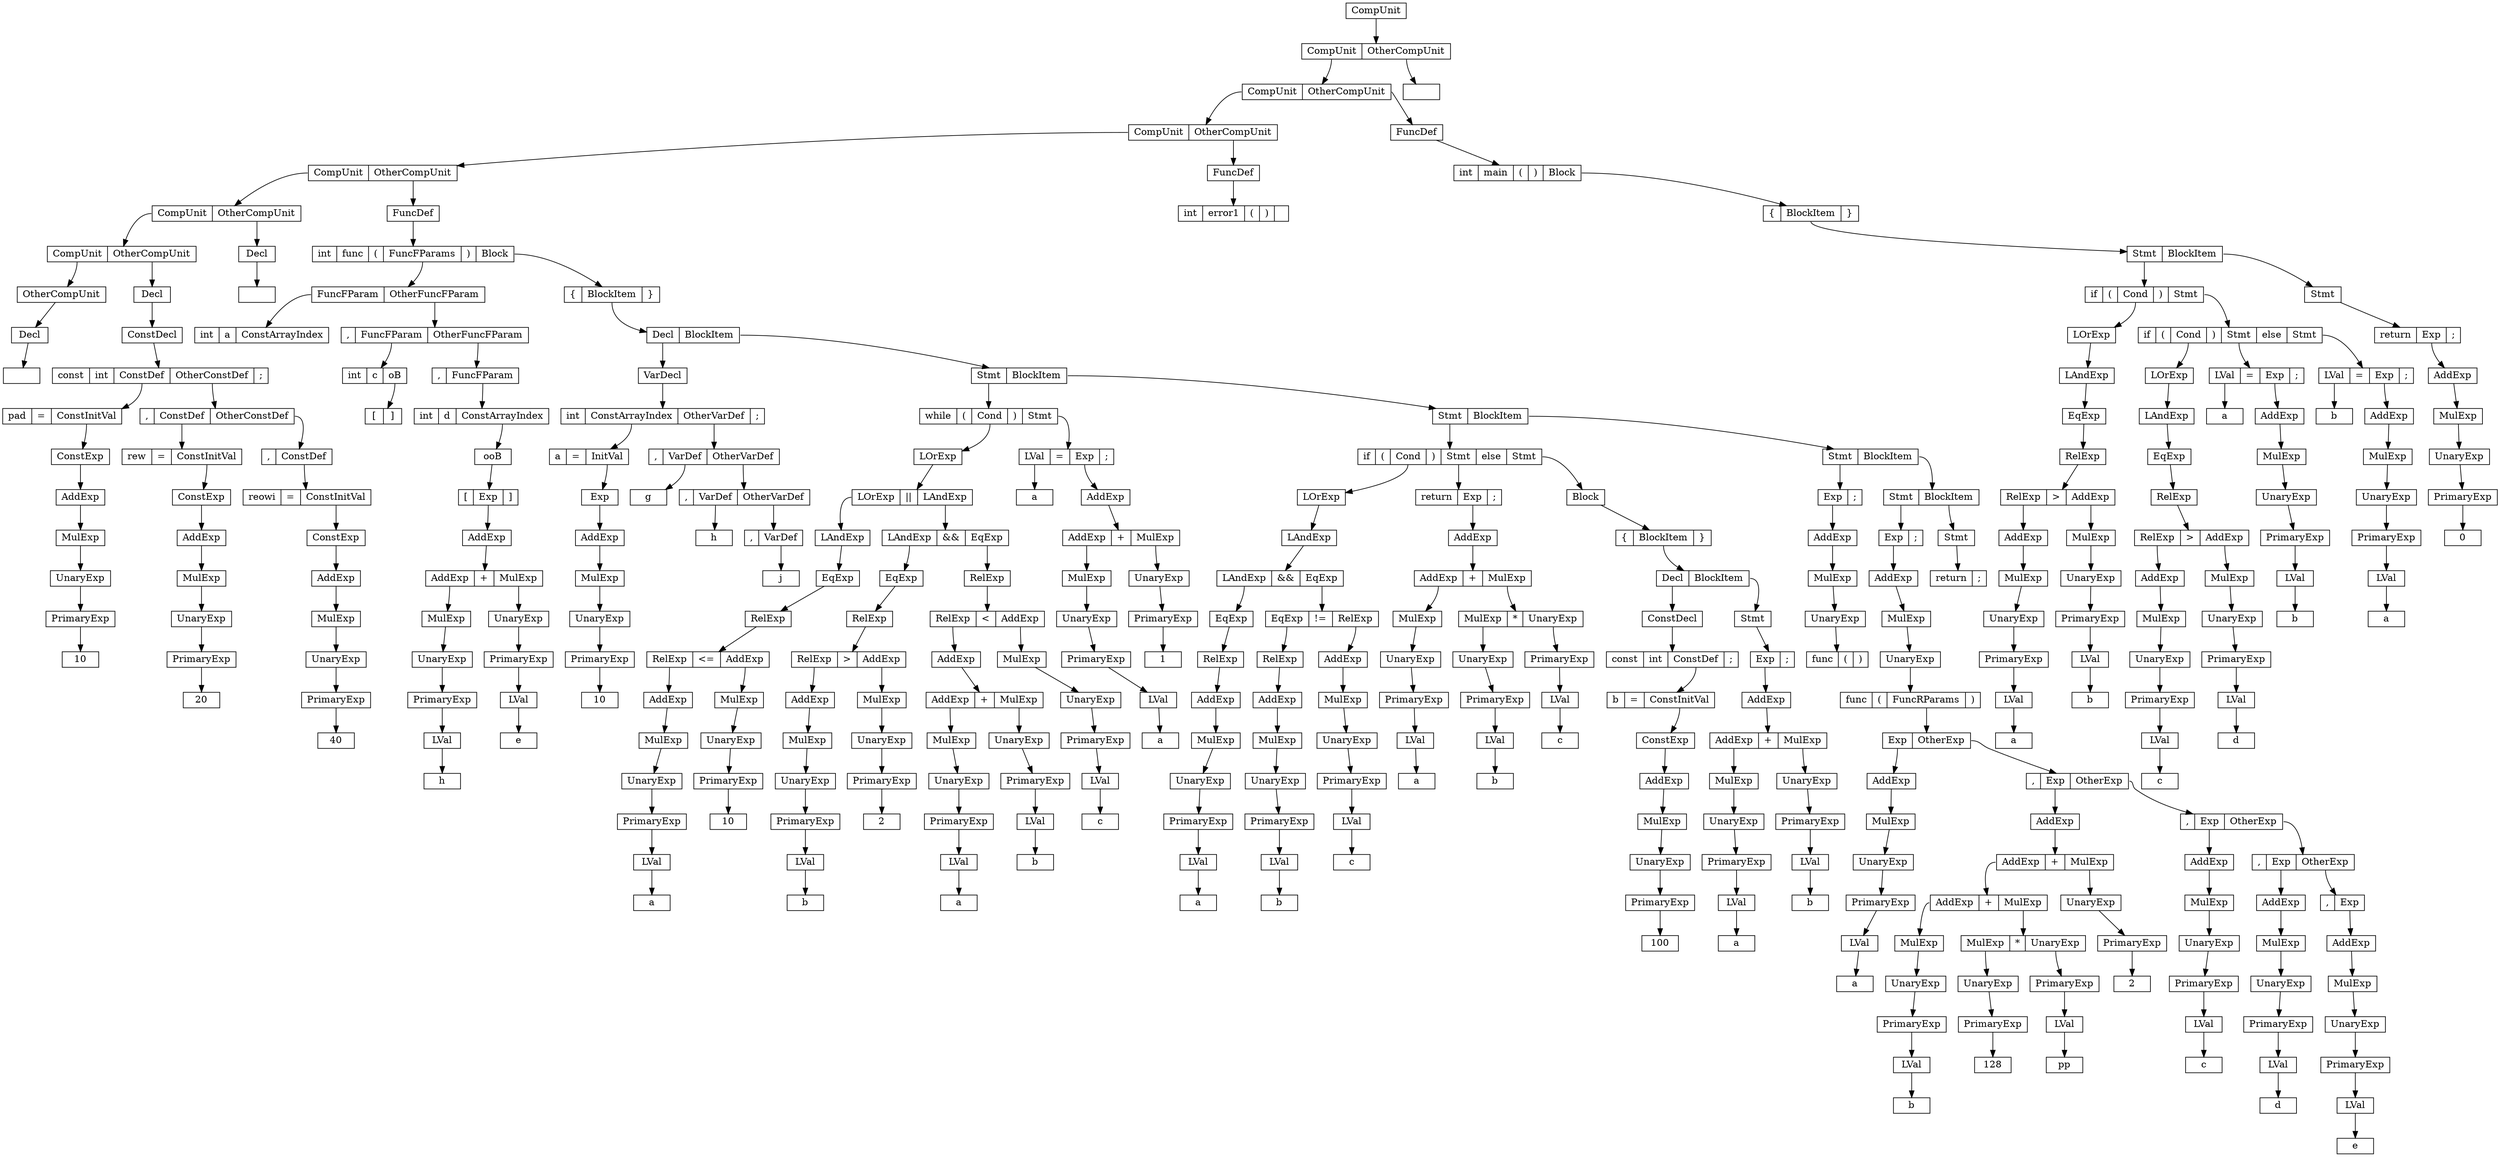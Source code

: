 digraph " "{
node [shape = record,height=.1]
node0[label = "<f0> CompUnit"];
node1[label = "<f0> CompUnit|<f1> OtherCompUnit"];
"node0":f0->"node1";
node2[label = "<f0> CompUnit|<f1> OtherCompUnit"];
"node1":f0->"node2";
node3[label = "<f0> CompUnit|<f1> OtherCompUnit"];
"node2":f0->"node3";
node4[label = "<f0> CompUnit|<f1> OtherCompUnit"];
"node3":f0->"node4";
node5[label = "<f0> CompUnit|<f1> OtherCompUnit"];
"node4":f0->"node5";
node6[label = "<f0> CompUnit|<f1> OtherCompUnit"];
"node5":f0->"node6";
node7[label = "<f0> OtherCompUnit"];
"node6":f0->"node7";
node8[label = "<f0> Decl"];
"node7":f0->"node8";
node9[label = "<f0> "];
"node8":f0->"node9";
node10[label = "<f0> Decl"];
"node6":f1->"node10";
node11[label = "<f0> ConstDecl"];
"node10":f0->"node11";
node12[label = "<f0> const|<f1> int|<f2> ConstDef|<f3> OtherConstDef|<f4> \;"];
"node11":f0->"node12";
node13[label = "<f0> pad|<f1> \=|<f2> ConstInitVal"];
"node12":f2->"node13";
node14[label = "<f0> ConstExp"];
"node13":f2->"node14";
node15[label = "<f0> AddExp"];
"node14":f0->"node15";
node16[label = "<f0> MulExp"];
"node15":f0->"node16";
node17[label = "<f0> UnaryExp"];
"node16":f0->"node17";
node18[label = "<f0> PrimaryExp"];
"node17":f0->"node18";
node19[label = "<f0> 10"];
"node18":f0->"node19";
node20[label = "<f0> \,|<f1> ConstDef|<f2> OtherConstDef"];
"node12":f3->"node20";
node21[label = "<f0> rew|<f1> \=|<f2> ConstInitVal"];
"node20":f1->"node21";
node22[label = "<f0> ConstExp"];
"node21":f2->"node22";
node23[label = "<f0> AddExp"];
"node22":f0->"node23";
node24[label = "<f0> MulExp"];
"node23":f0->"node24";
node25[label = "<f0> UnaryExp"];
"node24":f0->"node25";
node26[label = "<f0> PrimaryExp"];
"node25":f0->"node26";
node27[label = "<f0> 20"];
"node26":f0->"node27";
node28[label = "<f0> \,|<f1> ConstDef"];
"node20":f2->"node28";
node29[label = "<f0> reowi|<f1> \=|<f2> ConstInitVal"];
"node28":f1->"node29";
node30[label = "<f0> ConstExp"];
"node29":f2->"node30";
node31[label = "<f0> AddExp"];
"node30":f0->"node31";
node32[label = "<f0> MulExp"];
"node31":f0->"node32";
node33[label = "<f0> UnaryExp"];
"node32":f0->"node33";
node34[label = "<f0> PrimaryExp"];
"node33":f0->"node34";
node35[label = "<f0> 40"];
"node34":f0->"node35";
node36[label = "<f0> Decl"];
"node5":f1->"node36";
node37[label = "<f0> "];
"node36":f0->"node37";
node38[label = "<f0> FuncDef"];
"node4":f1->"node38";
node39[label = "<f0> int|<f1> func|<f2> \(|<f3> FuncFParams |<f4> \)|<f5> Block"];
"node38":f0->"node39";
node40[label = "<f0> FuncFParam|<f1> OtherFuncFParam"];
"node39":f3->"node40";
node41[label = "<f0> int|<f1> a|<f2> ConstArrayIndex"];
"node40":f0->"node41";
node42[label = "<f0> \,|<f1> FuncFParam|<f2> OtherFuncFParam"];
"node40":f1->"node42";
node43[label = "<f0> int|<f1> c|<f2> oB"];
"node42":f1->"node43";
node44[label = "<f0> \[|<f1> \]"];
"node43":f2->"node44";
node45[label = "<f0> \,|<f1> FuncFParam"];
"node42":f2->"node45";
node46[label = "<f0> int|<f1> d|<f2> ConstArrayIndex"];
"node45":f1->"node46";
node47[label = "<f0> ooB"];
"node46":f2->"node47";
node48[label = "<f0> \[|<f1> Exp|<f2> \]"];
"node47":f0->"node48";
node49[label = "<f0> AddExp"];
"node48":f1->"node49";
node50[label = "<f0> AddExp|<f1> \+|<f2> MulExp"];
"node49":f0->"node50";
node51[label = "<f0> MulExp"];
"node50":f0->"node51";
node52[label = "<f0> UnaryExp"];
"node51":f0->"node52";
node53[label = "<f0> PrimaryExp"];
"node52":f0->"node53";
node54[label = "<f0> LVal"];
"node53":f0->"node54";
node55[label = "<f0> h"];
"node54":f0->"node55";
node56[label = "<f0> UnaryExp"];
"node50":f2->"node56";
node57[label = "<f0> PrimaryExp"];
"node56":f0->"node57";
node58[label = "<f0> LVal"];
"node57":f0->"node58";
node59[label = "<f0> e"];
"node58":f0->"node59";
node60[label = "<f0> \{|<f1> BlockItem|<f2> \}"];
"node39":f5->"node60";
node61[label = "<f0> Decl|<f1> BlockItem"];
"node60":f1->"node61";
node62[label = "<f0> VarDecl"];
"node61":f0->"node62";
node63[label = "<f0> int|<f1> ConstArrayIndex|<f2> OtherVarDef|<f3> \;"];
"node62":f0->"node63";
node64[label = "<f0> a|<f1> \=|<f2> InitVal"];
"node63":f1->"node64";
node65[label = "<f0> Exp"];
"node64":f2->"node65";
node66[label = "<f0> AddExp"];
"node65":f0->"node66";
node67[label = "<f0> MulExp"];
"node66":f0->"node67";
node68[label = "<f0> UnaryExp"];
"node67":f0->"node68";
node69[label = "<f0> PrimaryExp"];
"node68":f0->"node69";
node70[label = "<f0> 10"];
"node69":f0->"node70";
node71[label = "<f0> \,|<f1> VarDef|<f2> OtherVarDef"];
"node63":f2->"node71";
node72[label = "<f0> g"];
"node71":f1->"node72";
node73[label = "<f0> \,|<f1> VarDef|<f2> OtherVarDef"];
"node71":f2->"node73";
node74[label = "<f0> h"];
"node73":f1->"node74";
node75[label = "<f0> \,|<f1> VarDef"];
"node73":f2->"node75";
node76[label = "<f0> j"];
"node75":f1->"node76";
node77[label = "<f0> Stmt|<f1> BlockItem"];
"node61":f1->"node77";
node78[label = "<f0> while|<f1> \(|<f2> Cond|<f3> \)|<f4> Stmt"];
"node77":f0->"node78";
node79[label = "<f0> LOrExp"];
"node78":f2->"node79";
node80[label = "<f0> LOrExp|<f1> \|\||<f2> LAndExp"];
"node79":f0->"node80";
node81[label = "<f0> LAndExp"];
"node80":f0->"node81";
node82[label = "<f0> EqExp"];
"node81":f0->"node82";
node83[label = "<f0> RelExp"];
"node82":f0->"node83";
node84[label = "<f0> RelExp|<f1> \<\=|<f2> AddExp"];
"node83":f0->"node84";
node85[label = "<f0> AddExp"];
"node84":f0->"node85";
node86[label = "<f0> MulExp"];
"node85":f0->"node86";
node87[label = "<f0> UnaryExp"];
"node86":f0->"node87";
node88[label = "<f0> PrimaryExp"];
"node87":f0->"node88";
node89[label = "<f0> LVal"];
"node88":f0->"node89";
node90[label = "<f0> a"];
"node89":f0->"node90";
node91[label = "<f0> MulExp"];
"node84":f2->"node91";
node92[label = "<f0> UnaryExp"];
"node91":f0->"node92";
node93[label = "<f0> PrimaryExp"];
"node92":f0->"node93";
node94[label = "<f0> 10"];
"node93":f0->"node94";
node95[label = "<f0> LAndExp|<f1> \&\&|<f2> EqExp"];
"node80":f2->"node95";
node96[label = "<f0> EqExp"];
"node95":f0->"node96";
node97[label = "<f0> RelExp"];
"node96":f0->"node97";
node98[label = "<f0> RelExp|<f1> \>|<f2> AddExp"];
"node97":f0->"node98";
node99[label = "<f0> AddExp"];
"node98":f0->"node99";
node100[label = "<f0> MulExp"];
"node99":f0->"node100";
node101[label = "<f0> UnaryExp"];
"node100":f0->"node101";
node102[label = "<f0> PrimaryExp"];
"node101":f0->"node102";
node103[label = "<f0> LVal"];
"node102":f0->"node103";
node104[label = "<f0> b"];
"node103":f0->"node104";
node105[label = "<f0> MulExp"];
"node98":f2->"node105";
node106[label = "<f0> UnaryExp"];
"node105":f0->"node106";
node107[label = "<f0> PrimaryExp"];
"node106":f0->"node107";
node108[label = "<f0> 2"];
"node107":f0->"node108";
node109[label = "<f0> RelExp"];
"node95":f2->"node109";
node110[label = "<f0> RelExp|<f1> \<|<f2> AddExp"];
"node109":f0->"node110";
node111[label = "<f0> AddExp"];
"node110":f0->"node111";
node112[label = "<f0> AddExp|<f1> \+|<f2> MulExp"];
"node111":f0->"node112";
node113[label = "<f0> MulExp"];
"node112":f0->"node113";
node114[label = "<f0> UnaryExp"];
"node113":f0->"node114";
node115[label = "<f0> PrimaryExp"];
"node114":f0->"node115";
node116[label = "<f0> LVal"];
"node115":f0->"node116";
node117[label = "<f0> a"];
"node116":f0->"node117";
node118[label = "<f0> UnaryExp"];
"node112":f2->"node118";
node119[label = "<f0> PrimaryExp"];
"node118":f0->"node119";
node120[label = "<f0> LVal"];
"node119":f0->"node120";
node121[label = "<f0> b"];
"node120":f0->"node121";
node122[label = "<f0> MulExp"];
"node110":f2->"node122";
node123[label = "<f0> UnaryExp"];
"node122":f0->"node123";
node124[label = "<f0> PrimaryExp"];
"node123":f0->"node124";
node125[label = "<f0> LVal"];
"node124":f0->"node125";
node126[label = "<f0> c"];
"node125":f0->"node126";
node127[label = "<f0> LVal|<f1> \=|<f2> Exp|<f3> \;"];
"node78":f4->"node127";
node128[label = "<f0> a"];
"node127":f0->"node128";
node129[label = "<f0> AddExp"];
"node127":f2->"node129";
node130[label = "<f0> AddExp|<f1> \+|<f2> MulExp"];
"node129":f0->"node130";
node131[label = "<f0> MulExp"];
"node130":f0->"node131";
node132[label = "<f0> UnaryExp"];
"node131":f0->"node132";
node133[label = "<f0> PrimaryExp"];
"node132":f0->"node133";
node134[label = "<f0> LVal"];
"node133":f0->"node134";
node135[label = "<f0> a"];
"node134":f0->"node135";
node136[label = "<f0> UnaryExp"];
"node130":f2->"node136";
node137[label = "<f0> PrimaryExp"];
"node136":f0->"node137";
node138[label = "<f0> 1"];
"node137":f0->"node138";
node139[label = "<f0> Stmt|<f1> BlockItem"];
"node77":f1->"node139";
node140[label = "<f0> if|<f1> \(|<f2> Cond|<f3> \)|<f4> Stmt|<f5> else|<f6> Stmt"];
"node139":f0->"node140";
node141[label = "<f0> LOrExp"];
"node140":f2->"node141";
node142[label = "<f0> LAndExp"];
"node141":f0->"node142";
node143[label = "<f0> LAndExp|<f1> \&\&|<f2> EqExp"];
"node142":f0->"node143";
node144[label = "<f0> EqExp"];
"node143":f0->"node144";
node145[label = "<f0> RelExp"];
"node144":f0->"node145";
node146[label = "<f0> AddExp"];
"node145":f0->"node146";
node147[label = "<f0> MulExp"];
"node146":f0->"node147";
node148[label = "<f0> UnaryExp"];
"node147":f0->"node148";
node149[label = "<f0> PrimaryExp"];
"node148":f0->"node149";
node150[label = "<f0> LVal"];
"node149":f0->"node150";
node151[label = "<f0> a"];
"node150":f0->"node151";
node152[label = "<f0> EqExp|<f1> \!\=|<f2> RelExp"];
"node143":f2->"node152";
node153[label = "<f0> RelExp"];
"node152":f0->"node153";
node154[label = "<f0> AddExp"];
"node153":f0->"node154";
node155[label = "<f0> MulExp"];
"node154":f0->"node155";
node156[label = "<f0> UnaryExp"];
"node155":f0->"node156";
node157[label = "<f0> PrimaryExp"];
"node156":f0->"node157";
node158[label = "<f0> LVal"];
"node157":f0->"node158";
node159[label = "<f0> b"];
"node158":f0->"node159";
node160[label = "<f0> AddExp"];
"node152":f2->"node160";
node161[label = "<f0> MulExp"];
"node160":f0->"node161";
node162[label = "<f0> UnaryExp"];
"node161":f0->"node162";
node163[label = "<f0> PrimaryExp"];
"node162":f0->"node163";
node164[label = "<f0> LVal"];
"node163":f0->"node164";
node165[label = "<f0> c"];
"node164":f0->"node165";
node166[label = "<f0> return|<f1> Exp|<f2> \;"];
"node140":f4->"node166";
node167[label = "<f0> AddExp"];
"node166":f1->"node167";
node168[label = "<f0> AddExp|<f1> \+|<f2> MulExp"];
"node167":f0->"node168";
node169[label = "<f0> MulExp"];
"node168":f0->"node169";
node170[label = "<f0> UnaryExp"];
"node169":f0->"node170";
node171[label = "<f0> PrimaryExp"];
"node170":f0->"node171";
node172[label = "<f0> LVal"];
"node171":f0->"node172";
node173[label = "<f0> a"];
"node172":f0->"node173";
node174[label = "<f0> MulExp|<f1> \*|<f2> UnaryExp"];
"node168":f2->"node174";
node175[label = "<f0> UnaryExp"];
"node174":f0->"node175";
node176[label = "<f0> PrimaryExp"];
"node175":f0->"node176";
node177[label = "<f0> LVal"];
"node176":f0->"node177";
node178[label = "<f0> b"];
"node177":f0->"node178";
node179[label = "<f0> PrimaryExp"];
"node174":f2->"node179";
node180[label = "<f0> LVal"];
"node179":f0->"node180";
node181[label = "<f0> c"];
"node180":f0->"node181";
node182[label = "<f0> Block"];
"node140":f6->"node182";
node183[label = "<f0> \{|<f1> BlockItem|<f2> \}"];
"node182":f0->"node183";
node184[label = "<f0> Decl|<f1> BlockItem"];
"node183":f1->"node184";
node185[label = "<f0> ConstDecl"];
"node184":f0->"node185";
node186[label = "<f0> const|<f1> int|<f2> ConstDef|<f3> \;"];
"node185":f0->"node186";
node187[label = "<f0> b|<f1> \=|<f2> ConstInitVal"];
"node186":f2->"node187";
node188[label = "<f0> ConstExp"];
"node187":f2->"node188";
node189[label = "<f0> AddExp"];
"node188":f0->"node189";
node190[label = "<f0> MulExp"];
"node189":f0->"node190";
node191[label = "<f0> UnaryExp"];
"node190":f0->"node191";
node192[label = "<f0> PrimaryExp"];
"node191":f0->"node192";
node193[label = "<f0> 100"];
"node192":f0->"node193";
node194[label = "<f0> Stmt"];
"node184":f1->"node194";
node195[label = "<f0> Exp|<f1> \;"];
"node194":f0->"node195";
node196[label = "<f0> AddExp"];
"node195":f0->"node196";
node197[label = "<f0> AddExp|<f1> \+|<f2> MulExp"];
"node196":f0->"node197";
node198[label = "<f0> MulExp"];
"node197":f0->"node198";
node199[label = "<f0> UnaryExp"];
"node198":f0->"node199";
node200[label = "<f0> PrimaryExp"];
"node199":f0->"node200";
node201[label = "<f0> LVal"];
"node200":f0->"node201";
node202[label = "<f0> a"];
"node201":f0->"node202";
node203[label = "<f0> UnaryExp"];
"node197":f2->"node203";
node204[label = "<f0> PrimaryExp"];
"node203":f0->"node204";
node205[label = "<f0> LVal"];
"node204":f0->"node205";
node206[label = "<f0> b"];
"node205":f0->"node206";
node207[label = "<f0> Stmt|<f1> BlockItem"];
"node139":f1->"node207";
node208[label = "<f0> Exp|<f1> \;"];
"node207":f0->"node208";
node209[label = "<f0> AddExp"];
"node208":f0->"node209";
node210[label = "<f0> MulExp"];
"node209":f0->"node210";
node211[label = "<f0> UnaryExp"];
"node210":f0->"node211";
node212[label = "<f0> func|<f1> \(|<f2> \)"];
"node211":f0->"node212";
node213[label = "<f0> Stmt|<f1> BlockItem"];
"node207":f1->"node213";
node214[label = "<f0> Exp|<f1> \;"];
"node213":f0->"node214";
node215[label = "<f0> AddExp"];
"node214":f0->"node215";
node216[label = "<f0> MulExp"];
"node215":f0->"node216";
node217[label = "<f0> UnaryExp"];
"node216":f0->"node217";
node218[label = "<f0> func|<f1> \(|<f2> FuncRParams|<f3> \)"];
"node217":f0->"node218";
node219[label = "<f0> Exp|<f1> OtherExp"];
"node218":f2->"node219";
node220[label = "<f0> AddExp"];
"node219":f0->"node220";
node221[label = "<f0> MulExp"];
"node220":f0->"node221";
node222[label = "<f0> UnaryExp"];
"node221":f0->"node222";
node223[label = "<f0> PrimaryExp"];
"node222":f0->"node223";
node224[label = "<f0> LVal"];
"node223":f0->"node224";
node225[label = "<f0> a"];
"node224":f0->"node225";
node226[label = "<f0> \,|<f1> Exp|<f2> OtherExp"];
"node219":f1->"node226";
node227[label = "<f0> AddExp"];
"node226":f1->"node227";
node228[label = "<f0> AddExp|<f1> \+|<f2> MulExp"];
"node227":f0->"node228";
node229[label = "<f0> AddExp|<f1> \+|<f2> MulExp"];
"node228":f0->"node229";
node230[label = "<f0> MulExp"];
"node229":f0->"node230";
node231[label = "<f0> UnaryExp"];
"node230":f0->"node231";
node232[label = "<f0> PrimaryExp"];
"node231":f0->"node232";
node233[label = "<f0> LVal"];
"node232":f0->"node233";
node234[label = "<f0> b"];
"node233":f0->"node234";
node235[label = "<f0> MulExp|<f1> \*|<f2> UnaryExp"];
"node229":f2->"node235";
node236[label = "<f0> UnaryExp"];
"node235":f0->"node236";
node237[label = "<f0> PrimaryExp"];
"node236":f0->"node237";
node238[label = "<f0> 128"];
"node237":f0->"node238";
node239[label = "<f0> PrimaryExp"];
"node235":f2->"node239";
node240[label = "<f0> LVal"];
"node239":f0->"node240";
node241[label = "<f0> pp"];
"node240":f0->"node241";
node242[label = "<f0> UnaryExp"];
"node228":f2->"node242";
node243[label = "<f0> PrimaryExp"];
"node242":f0->"node243";
node244[label = "<f0> 2"];
"node243":f0->"node244";
node245[label = "<f0> \,|<f1> Exp|<f2> OtherExp"];
"node226":f2->"node245";
node246[label = "<f0> AddExp"];
"node245":f1->"node246";
node247[label = "<f0> MulExp"];
"node246":f0->"node247";
node248[label = "<f0> UnaryExp"];
"node247":f0->"node248";
node249[label = "<f0> PrimaryExp"];
"node248":f0->"node249";
node250[label = "<f0> LVal"];
"node249":f0->"node250";
node251[label = "<f0> c"];
"node250":f0->"node251";
node252[label = "<f0> \,|<f1> Exp|<f2> OtherExp"];
"node245":f2->"node252";
node253[label = "<f0> AddExp"];
"node252":f1->"node253";
node254[label = "<f0> MulExp"];
"node253":f0->"node254";
node255[label = "<f0> UnaryExp"];
"node254":f0->"node255";
node256[label = "<f0> PrimaryExp"];
"node255":f0->"node256";
node257[label = "<f0> LVal"];
"node256":f0->"node257";
node258[label = "<f0> d"];
"node257":f0->"node258";
node259[label = "<f0> \,|<f1> Exp"];
"node252":f2->"node259";
node260[label = "<f0> AddExp"];
"node259":f1->"node260";
node261[label = "<f0> MulExp"];
"node260":f0->"node261";
node262[label = "<f0> UnaryExp"];
"node261":f0->"node262";
node263[label = "<f0> PrimaryExp"];
"node262":f0->"node263";
node264[label = "<f0> LVal"];
"node263":f0->"node264";
node265[label = "<f0> e"];
"node264":f0->"node265";
node266[label = "<f0> Stmt"];
"node213":f1->"node266";
node267[label = "<f0> return|<f1> \;"];
"node266":f0->"node267";
node268[label = "<f0> FuncDef"];
"node3":f1->"node268";
node269[label = "<f0> int|<f1> error1|<f2> \(|<f3> \)|<f4> "];
"node268":f0->"node269";
node270[label = "<f0> FuncDef"];
"node2":f1->"node270";
node271[label = "<f0> int|<f1> main|<f2> \(|<f3> \)|<f4> Block"];
"node270":f0->"node271";
node272[label = "<f0> \{|<f1> BlockItem|<f2> \}"];
"node271":f4->"node272";
node273[label = "<f0> Stmt|<f1> BlockItem"];
"node272":f1->"node273";
node274[label = "<f0> if|<f1> \(|<f2> Cond|<f3> \)|<f4> Stmt"];
"node273":f0->"node274";
node275[label = "<f0> LOrExp"];
"node274":f2->"node275";
node276[label = "<f0> LAndExp"];
"node275":f0->"node276";
node277[label = "<f0> EqExp"];
"node276":f0->"node277";
node278[label = "<f0> RelExp"];
"node277":f0->"node278";
node279[label = "<f0> RelExp|<f1> \>|<f2> AddExp"];
"node278":f0->"node279";
node280[label = "<f0> AddExp"];
"node279":f0->"node280";
node281[label = "<f0> MulExp"];
"node280":f0->"node281";
node282[label = "<f0> UnaryExp"];
"node281":f0->"node282";
node283[label = "<f0> PrimaryExp"];
"node282":f0->"node283";
node284[label = "<f0> LVal"];
"node283":f0->"node284";
node285[label = "<f0> a"];
"node284":f0->"node285";
node286[label = "<f0> MulExp"];
"node279":f2->"node286";
node287[label = "<f0> UnaryExp"];
"node286":f0->"node287";
node288[label = "<f0> PrimaryExp"];
"node287":f0->"node288";
node289[label = "<f0> LVal"];
"node288":f0->"node289";
node290[label = "<f0> b"];
"node289":f0->"node290";
node291[label = "<f0> if|<f1> \(|<f2> Cond|<f3> \)|<f4> Stmt|<f5> else|<f6> Stmt"];
"node274":f4->"node291";
node292[label = "<f0> LOrExp"];
"node291":f2->"node292";
node293[label = "<f0> LAndExp"];
"node292":f0->"node293";
node294[label = "<f0> EqExp"];
"node293":f0->"node294";
node295[label = "<f0> RelExp"];
"node294":f0->"node295";
node296[label = "<f0> RelExp|<f1> \>|<f2> AddExp"];
"node295":f0->"node296";
node297[label = "<f0> AddExp"];
"node296":f0->"node297";
node298[label = "<f0> MulExp"];
"node297":f0->"node298";
node299[label = "<f0> UnaryExp"];
"node298":f0->"node299";
node300[label = "<f0> PrimaryExp"];
"node299":f0->"node300";
node301[label = "<f0> LVal"];
"node300":f0->"node301";
node302[label = "<f0> c"];
"node301":f0->"node302";
node303[label = "<f0> MulExp"];
"node296":f2->"node303";
node304[label = "<f0> UnaryExp"];
"node303":f0->"node304";
node305[label = "<f0> PrimaryExp"];
"node304":f0->"node305";
node306[label = "<f0> LVal"];
"node305":f0->"node306";
node307[label = "<f0> d"];
"node306":f0->"node307";
node308[label = "<f0> LVal|<f1> \=|<f2> Exp|<f3> \;"];
"node291":f4->"node308";
node309[label = "<f0> a"];
"node308":f0->"node309";
node310[label = "<f0> AddExp"];
"node308":f2->"node310";
node311[label = "<f0> MulExp"];
"node310":f0->"node311";
node312[label = "<f0> UnaryExp"];
"node311":f0->"node312";
node313[label = "<f0> PrimaryExp"];
"node312":f0->"node313";
node314[label = "<f0> LVal"];
"node313":f0->"node314";
node315[label = "<f0> b"];
"node314":f0->"node315";
node316[label = "<f0> LVal|<f1> \=|<f2> Exp|<f3> \;"];
"node291":f6->"node316";
node317[label = "<f0> b"];
"node316":f0->"node317";
node318[label = "<f0> AddExp"];
"node316":f2->"node318";
node319[label = "<f0> MulExp"];
"node318":f0->"node319";
node320[label = "<f0> UnaryExp"];
"node319":f0->"node320";
node321[label = "<f0> PrimaryExp"];
"node320":f0->"node321";
node322[label = "<f0> LVal"];
"node321":f0->"node322";
node323[label = "<f0> a"];
"node322":f0->"node323";
node324[label = "<f0> Stmt"];
"node273":f1->"node324";
node325[label = "<f0> return|<f1> Exp|<f2> \;"];
"node324":f0->"node325";
node326[label = "<f0> AddExp"];
"node325":f1->"node326";
node327[label = "<f0> MulExp"];
"node326":f0->"node327";
node328[label = "<f0> UnaryExp"];
"node327":f0->"node328";
node329[label = "<f0> PrimaryExp"];
"node328":f0->"node329";
node330[label = "<f0> 0"];
"node329":f0->"node330";
node331[label = "<f0> "];
"node1":f1->"node331";
}
